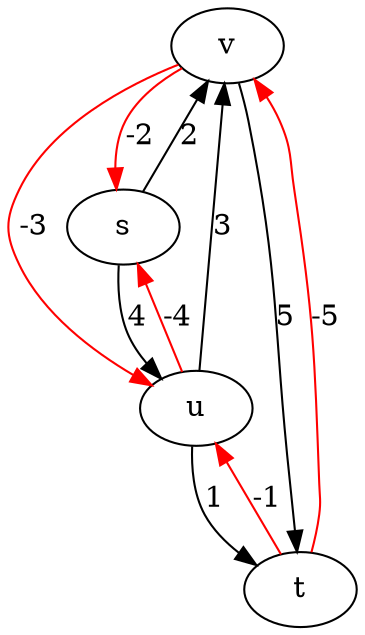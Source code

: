digraph {
	v
	s
	u
	t
	v -> t [label=5]
	v -> s [label=-2 color=red]
	v -> u [label=-3 color=red]
	s -> u [label=4]
	s -> v [label=2]
	u -> v [label=3]
	u -> t [label=1]
	u -> s [label=-4 color=red]
	t -> u [label=-1 color=red]
	t -> v [label=-5 color=red]
}
